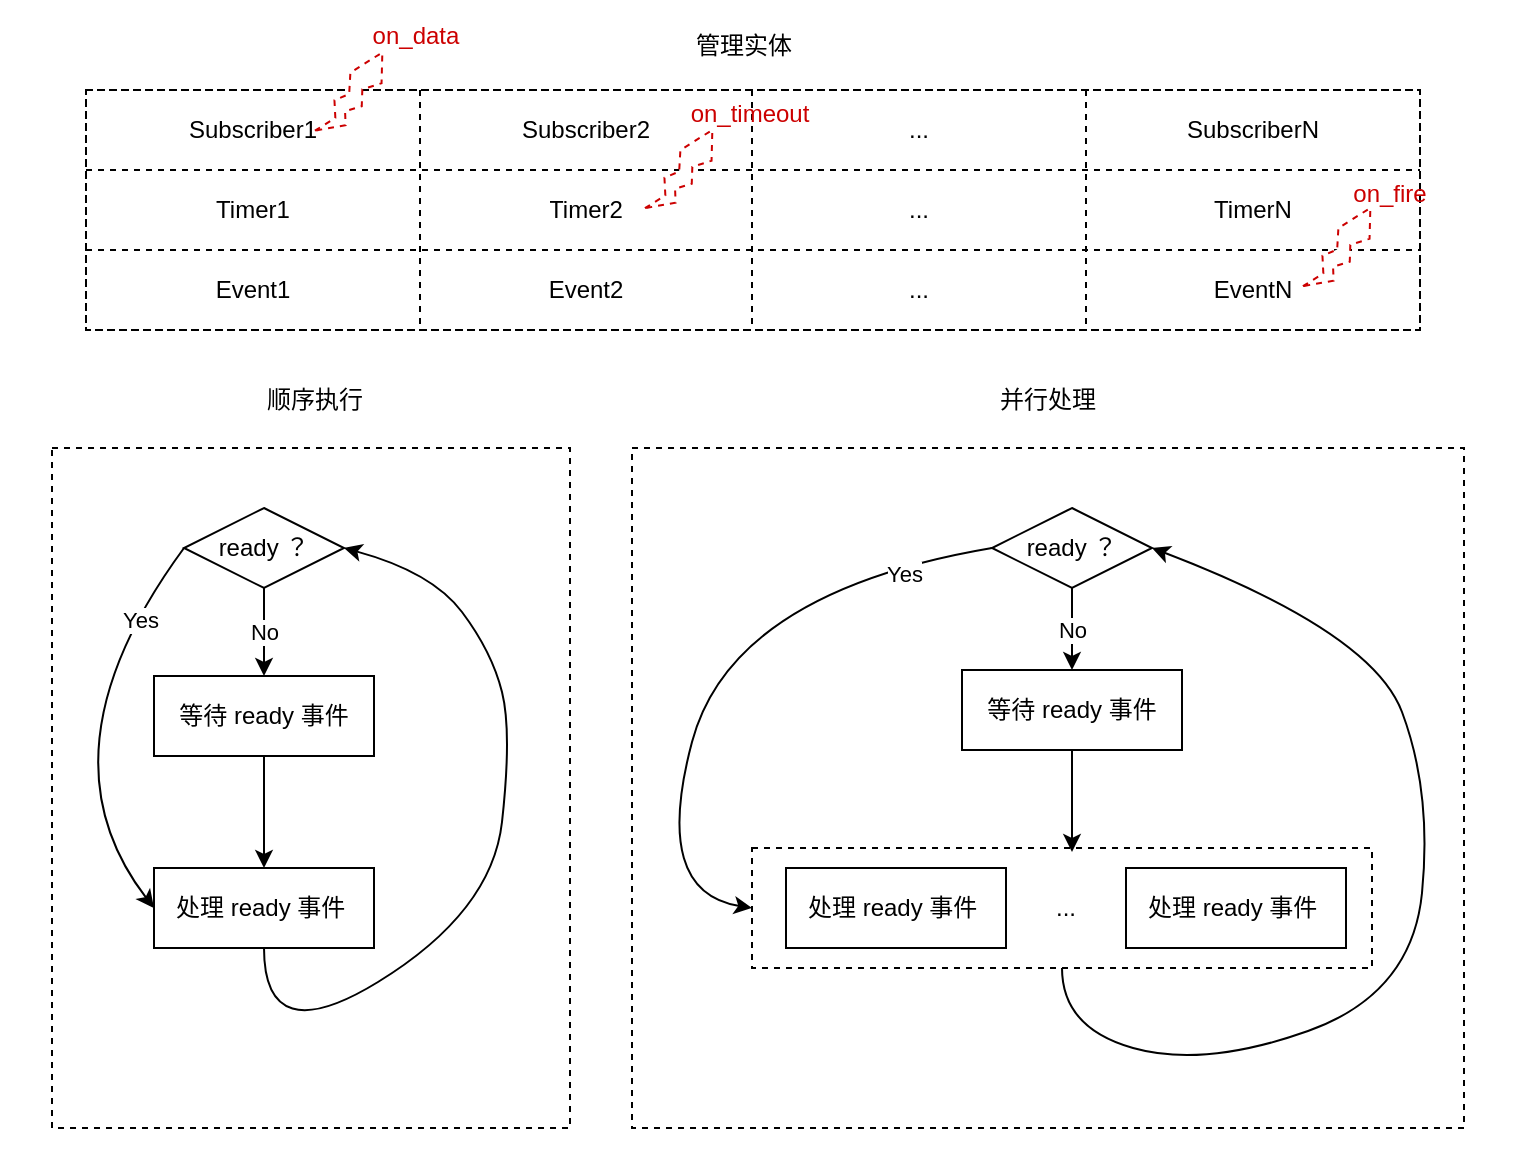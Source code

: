 <mxfile version="20.2.4" type="github" pages="4">
  <diagram id="yTbJ4ahfXUYrhZsH-rGa" name="第 1 页">
    <mxGraphModel dx="1805" dy="1163" grid="1" gridSize="10" guides="1" tooltips="1" connect="1" arrows="1" fold="1" page="1" pageScale="1" pageWidth="1169" pageHeight="827" math="0" shadow="0">
      <root>
        <mxCell id="0" />
        <mxCell id="1" parent="0" />
        <mxCell id="85" value="" style="rounded=0;whiteSpace=wrap;html=1;dashed=1;fontColor=#CC0000;strokeColor=none;" parent="1" vertex="1">
          <mxGeometry x="224" y="45" width="760" height="585" as="geometry" />
        </mxCell>
        <mxCell id="8" value="" style="rounded=0;whiteSpace=wrap;html=1;dashed=1;" parent="1" vertex="1">
          <mxGeometry x="250" y="269" width="259" height="340" as="geometry" />
        </mxCell>
        <mxCell id="9" value="" style="rounded=0;whiteSpace=wrap;html=1;dashed=1;" parent="1" vertex="1">
          <mxGeometry x="540" y="269" width="416" height="340" as="geometry" />
        </mxCell>
        <mxCell id="23" value="" style="edgeStyle=none;html=1;startArrow=none;startFill=0;endArrow=classic;endFill=1;" parent="1" source="10" target="11" edge="1">
          <mxGeometry relative="1" as="geometry" />
        </mxCell>
        <mxCell id="10" value="等待 ready 事件" style="rounded=0;whiteSpace=wrap;html=1;" parent="1" vertex="1">
          <mxGeometry x="301" y="383" width="110" height="40" as="geometry" />
        </mxCell>
        <mxCell id="11" value="处理 ready 事件&amp;nbsp;" style="rounded=0;whiteSpace=wrap;html=1;" parent="1" vertex="1">
          <mxGeometry x="301" y="479" width="110" height="40" as="geometry" />
        </mxCell>
        <mxCell id="28" value="管理实体" style="text;html=1;strokeColor=none;fillColor=none;align=center;verticalAlign=middle;whiteSpace=wrap;rounded=0;" parent="1" vertex="1">
          <mxGeometry x="566" y="53" width="60" height="30" as="geometry" />
        </mxCell>
        <mxCell id="37" value="No" style="edgeStyle=none;html=1;startArrow=none;startFill=0;endArrow=classic;endFill=1;" parent="1" source="36" target="10" edge="1">
          <mxGeometry relative="1" as="geometry" />
        </mxCell>
        <mxCell id="36" value="ready ？" style="rhombus;whiteSpace=wrap;html=1;" parent="1" vertex="1">
          <mxGeometry x="316" y="299" width="80" height="40" as="geometry" />
        </mxCell>
        <mxCell id="38" value="等待 ready 事件" style="rounded=0;whiteSpace=wrap;html=1;" parent="1" vertex="1">
          <mxGeometry x="705" y="380" width="110" height="40" as="geometry" />
        </mxCell>
        <mxCell id="43" value="No" style="edgeStyle=none;html=1;startArrow=none;startFill=0;endArrow=classic;endFill=1;" parent="1" source="42" target="38" edge="1">
          <mxGeometry relative="1" as="geometry" />
        </mxCell>
        <mxCell id="42" value="ready ？" style="rhombus;whiteSpace=wrap;html=1;" parent="1" vertex="1">
          <mxGeometry x="720" y="299" width="80" height="40" as="geometry" />
        </mxCell>
        <mxCell id="44" value="" style="curved=1;endArrow=classic;html=1;exitX=0.5;exitY=1;exitDx=0;exitDy=0;entryX=1;entryY=0.5;entryDx=0;entryDy=0;" parent="1" source="78" target="42" edge="1">
          <mxGeometry width="50" height="50" relative="1" as="geometry">
            <mxPoint x="755" y="542.0" as="sourcePoint" />
            <mxPoint x="716" y="379" as="targetPoint" />
            <Array as="points">
              <mxPoint x="755" y="559" />
              <mxPoint x="826" y="579" />
              <mxPoint x="930" y="542" />
              <mxPoint x="940" y="441" />
              <mxPoint x="910" y="361" />
            </Array>
          </mxGeometry>
        </mxCell>
        <mxCell id="46" value="顺序执行" style="text;strokeColor=none;fillColor=none;align=center;verticalAlign=middle;spacingLeft=4;spacingRight=4;overflow=hidden;points=[[0,0.5],[1,0.5]];portConstraint=eastwest;rotatable=0;" parent="1" vertex="1">
          <mxGeometry x="341.5" y="229" width="80" height="30" as="geometry" />
        </mxCell>
        <mxCell id="47" value="并行处理" style="text;strokeColor=none;fillColor=none;align=center;verticalAlign=middle;spacingLeft=4;spacingRight=4;overflow=hidden;points=[[0,0.5],[1,0.5]];portConstraint=eastwest;rotatable=0;" parent="1" vertex="1">
          <mxGeometry x="708" y="229" width="80" height="30" as="geometry" />
        </mxCell>
        <mxCell id="51" value="on_data" style="text;html=1;strokeColor=none;fillColor=none;align=center;verticalAlign=middle;whiteSpace=wrap;rounded=0;fontColor=#CC0000;" parent="1" vertex="1">
          <mxGeometry x="402" y="48" width="60" height="30" as="geometry" />
        </mxCell>
        <mxCell id="56" value="" style="shape=table;html=1;whiteSpace=wrap;startSize=0;container=1;collapsible=0;childLayout=tableLayout;dashed=1;" parent="1" vertex="1">
          <mxGeometry x="267" y="90" width="667" height="120" as="geometry" />
        </mxCell>
        <mxCell id="57" value="" style="shape=partialRectangle;html=1;whiteSpace=wrap;collapsible=0;dropTarget=0;pointerEvents=0;fillColor=none;top=0;left=0;bottom=0;right=0;points=[[0,0.5],[1,0.5]];portConstraint=eastwest;dashed=1;" parent="56" vertex="1">
          <mxGeometry width="667" height="40" as="geometry" />
        </mxCell>
        <mxCell id="58" value="&lt;span&gt;Subscriber1&lt;/span&gt;" style="shape=partialRectangle;html=1;whiteSpace=wrap;connectable=0;fillColor=none;top=0;left=0;bottom=0;right=0;overflow=hidden;pointerEvents=1;dashed=1;" parent="57" vertex="1">
          <mxGeometry width="167" height="40" as="geometry">
            <mxRectangle width="167" height="40" as="alternateBounds" />
          </mxGeometry>
        </mxCell>
        <mxCell id="59" value="&lt;span&gt;Subscriber2&lt;/span&gt;" style="shape=partialRectangle;html=1;whiteSpace=wrap;connectable=0;fillColor=none;top=0;left=0;bottom=0;right=0;overflow=hidden;pointerEvents=1;dashed=1;" parent="57" vertex="1">
          <mxGeometry x="167" width="166" height="40" as="geometry">
            <mxRectangle width="166" height="40" as="alternateBounds" />
          </mxGeometry>
        </mxCell>
        <mxCell id="60" value="..." style="shape=partialRectangle;html=1;whiteSpace=wrap;connectable=0;fillColor=none;top=0;left=0;bottom=0;right=0;overflow=hidden;pointerEvents=1;dashed=1;" parent="57" vertex="1">
          <mxGeometry x="333" width="167" height="40" as="geometry">
            <mxRectangle width="167" height="40" as="alternateBounds" />
          </mxGeometry>
        </mxCell>
        <mxCell id="73" value="SubscriberN" style="shape=partialRectangle;html=1;whiteSpace=wrap;connectable=0;fillColor=none;top=0;left=0;bottom=0;right=0;overflow=hidden;pointerEvents=1;dashed=1;" parent="57" vertex="1">
          <mxGeometry x="500" width="167" height="40" as="geometry">
            <mxRectangle width="167" height="40" as="alternateBounds" />
          </mxGeometry>
        </mxCell>
        <mxCell id="61" value="" style="shape=partialRectangle;html=1;whiteSpace=wrap;collapsible=0;dropTarget=0;pointerEvents=0;fillColor=none;top=0;left=0;bottom=0;right=0;points=[[0,0.5],[1,0.5]];portConstraint=eastwest;dashed=1;" parent="56" vertex="1">
          <mxGeometry y="40" width="667" height="40" as="geometry" />
        </mxCell>
        <mxCell id="62" value="Timer1" style="shape=partialRectangle;html=1;whiteSpace=wrap;connectable=0;fillColor=none;top=0;left=0;bottom=0;right=0;overflow=hidden;pointerEvents=1;dashed=1;" parent="61" vertex="1">
          <mxGeometry width="167" height="40" as="geometry">
            <mxRectangle width="167" height="40" as="alternateBounds" />
          </mxGeometry>
        </mxCell>
        <mxCell id="63" value="Timer2" style="shape=partialRectangle;html=1;whiteSpace=wrap;connectable=0;fillColor=none;top=0;left=0;bottom=0;right=0;overflow=hidden;pointerEvents=1;dashed=1;" parent="61" vertex="1">
          <mxGeometry x="167" width="166" height="40" as="geometry">
            <mxRectangle width="166" height="40" as="alternateBounds" />
          </mxGeometry>
        </mxCell>
        <mxCell id="64" value="..." style="shape=partialRectangle;html=1;whiteSpace=wrap;connectable=0;fillColor=none;top=0;left=0;bottom=0;right=0;overflow=hidden;pointerEvents=1;dashed=1;" parent="61" vertex="1">
          <mxGeometry x="333" width="167" height="40" as="geometry">
            <mxRectangle width="167" height="40" as="alternateBounds" />
          </mxGeometry>
        </mxCell>
        <mxCell id="74" value="TimerN" style="shape=partialRectangle;html=1;whiteSpace=wrap;connectable=0;fillColor=none;top=0;left=0;bottom=0;right=0;overflow=hidden;pointerEvents=1;dashed=1;" parent="61" vertex="1">
          <mxGeometry x="500" width="167" height="40" as="geometry">
            <mxRectangle width="167" height="40" as="alternateBounds" />
          </mxGeometry>
        </mxCell>
        <mxCell id="65" value="" style="shape=partialRectangle;html=1;whiteSpace=wrap;collapsible=0;dropTarget=0;pointerEvents=0;fillColor=none;top=0;left=0;bottom=0;right=0;points=[[0,0.5],[1,0.5]];portConstraint=eastwest;dashed=1;" parent="56" vertex="1">
          <mxGeometry y="80" width="667" height="40" as="geometry" />
        </mxCell>
        <mxCell id="66" value="Event1" style="shape=partialRectangle;html=1;whiteSpace=wrap;connectable=0;fillColor=none;top=0;left=0;bottom=0;right=0;overflow=hidden;pointerEvents=1;dashed=1;" parent="65" vertex="1">
          <mxGeometry width="167" height="40" as="geometry">
            <mxRectangle width="167" height="40" as="alternateBounds" />
          </mxGeometry>
        </mxCell>
        <mxCell id="67" value="Event2" style="shape=partialRectangle;html=1;whiteSpace=wrap;connectable=0;fillColor=none;top=0;left=0;bottom=0;right=0;overflow=hidden;pointerEvents=1;dashed=1;" parent="65" vertex="1">
          <mxGeometry x="167" width="166" height="40" as="geometry">
            <mxRectangle width="166" height="40" as="alternateBounds" />
          </mxGeometry>
        </mxCell>
        <mxCell id="68" value="..." style="shape=partialRectangle;html=1;whiteSpace=wrap;connectable=0;fillColor=none;top=0;left=0;bottom=0;right=0;overflow=hidden;pointerEvents=1;dashed=1;" parent="65" vertex="1">
          <mxGeometry x="333" width="167" height="40" as="geometry">
            <mxRectangle width="167" height="40" as="alternateBounds" />
          </mxGeometry>
        </mxCell>
        <mxCell id="75" value="EventN" style="shape=partialRectangle;html=1;whiteSpace=wrap;connectable=0;fillColor=none;top=0;left=0;bottom=0;right=0;overflow=hidden;pointerEvents=1;dashed=1;" parent="65" vertex="1">
          <mxGeometry x="500" width="167" height="40" as="geometry">
            <mxRectangle width="167" height="40" as="alternateBounds" />
          </mxGeometry>
        </mxCell>
        <mxCell id="49" value="" style="verticalLabelPosition=bottom;verticalAlign=top;html=1;shape=mxgraph.basic.flash;rotation=30;dashed=1;strokeColor=#CC0000;" parent="1" vertex="1">
          <mxGeometry x="393" y="67.25" width="17" height="50.75" as="geometry" />
        </mxCell>
        <mxCell id="52" value="" style="verticalLabelPosition=bottom;verticalAlign=top;html=1;shape=mxgraph.basic.flash;rotation=30;dashed=1;strokeColor=#CC0000;" parent="1" vertex="1">
          <mxGeometry x="558" y="106" width="17" height="50.75" as="geometry" />
        </mxCell>
        <mxCell id="53" value="on_timeout" style="text;html=1;strokeColor=none;fillColor=none;align=center;verticalAlign=middle;whiteSpace=wrap;rounded=0;fontColor=#CC0000;" parent="1" vertex="1">
          <mxGeometry x="569" y="87" width="60" height="30" as="geometry" />
        </mxCell>
        <mxCell id="54" value="" style="verticalLabelPosition=bottom;verticalAlign=top;html=1;shape=mxgraph.basic.flash;rotation=30;dashed=1;strokeColor=#CC0000;" parent="1" vertex="1">
          <mxGeometry x="887" y="145" width="17" height="50.75" as="geometry" />
        </mxCell>
        <mxCell id="55" value="on_fire" style="text;html=1;strokeColor=none;fillColor=none;align=center;verticalAlign=middle;whiteSpace=wrap;rounded=0;fontColor=#CC0000;" parent="1" vertex="1">
          <mxGeometry x="889" y="126.75" width="60" height="30" as="geometry" />
        </mxCell>
        <mxCell id="76" value="" style="curved=1;endArrow=none;html=1;exitX=0;exitY=0.5;exitDx=0;exitDy=0;entryX=0;entryY=0.5;entryDx=0;entryDy=0;endFill=0;startArrow=classic;startFill=1;" parent="1" source="11" target="36" edge="1">
          <mxGeometry width="50" height="50" relative="1" as="geometry">
            <mxPoint x="461" y="641" as="sourcePoint" />
            <mxPoint x="511" y="591" as="targetPoint" />
            <Array as="points">
              <mxPoint x="241" y="421" />
            </Array>
          </mxGeometry>
        </mxCell>
        <mxCell id="82" value="Yes" style="edgeLabel;html=1;align=center;verticalAlign=middle;resizable=0;points=[];" parent="76" vertex="1" connectable="0">
          <mxGeometry x="0.626" y="-3" relative="1" as="geometry">
            <mxPoint as="offset" />
          </mxGeometry>
        </mxCell>
        <mxCell id="77" value="" style="curved=1;endArrow=classic;html=1;exitX=0.5;exitY=1;exitDx=0;exitDy=0;entryX=1;entryY=0.5;entryDx=0;entryDy=0;" parent="1" source="11" target="36" edge="1">
          <mxGeometry width="50" height="50" relative="1" as="geometry">
            <mxPoint x="510" y="641" as="sourcePoint" />
            <mxPoint x="560" y="591" as="targetPoint" />
            <Array as="points">
              <mxPoint x="356" y="571" />
              <mxPoint x="470" y="501" />
              <mxPoint x="480" y="411" />
              <mxPoint x="470" y="371" />
              <mxPoint x="440" y="331" />
            </Array>
          </mxGeometry>
        </mxCell>
        <mxCell id="78" value="" style="rounded=0;whiteSpace=wrap;html=1;dashed=1;" parent="1" vertex="1">
          <mxGeometry x="600" y="469" width="310" height="60" as="geometry" />
        </mxCell>
        <mxCell id="15" value="处理 ready 事件&amp;nbsp;" style="rounded=0;whiteSpace=wrap;html=1;" parent="1" vertex="1">
          <mxGeometry x="617" y="479" width="110" height="40" as="geometry" />
        </mxCell>
        <mxCell id="16" value="处理 ready 事件&amp;nbsp;" style="rounded=0;whiteSpace=wrap;html=1;" parent="1" vertex="1">
          <mxGeometry x="787" y="479" width="110" height="40" as="geometry" />
        </mxCell>
        <mxCell id="17" value="..." style="text;html=1;strokeColor=none;fillColor=none;align=center;verticalAlign=middle;whiteSpace=wrap;rounded=0;" parent="1" vertex="1">
          <mxGeometry x="727" y="484" width="60" height="30" as="geometry" />
        </mxCell>
        <mxCell id="34" value="" style="endArrow=classic;html=1;exitX=0.5;exitY=1;exitDx=0;exitDy=0;" parent="1" edge="1">
          <mxGeometry width="50" height="50" relative="1" as="geometry">
            <mxPoint x="760" y="420" as="sourcePoint" />
            <mxPoint x="760" y="471" as="targetPoint" />
          </mxGeometry>
        </mxCell>
        <mxCell id="79" value="" style="curved=1;endArrow=classic;html=1;exitX=0;exitY=0.5;exitDx=0;exitDy=0;entryX=0;entryY=0.5;entryDx=0;entryDy=0;" parent="1" source="42" target="78" edge="1">
          <mxGeometry width="50" height="50" relative="1" as="geometry">
            <mxPoint x="510" y="641" as="sourcePoint" />
            <mxPoint x="560" y="591" as="targetPoint" />
            <Array as="points">
              <mxPoint x="590" y="341" />
              <mxPoint x="550" y="491" />
            </Array>
          </mxGeometry>
        </mxCell>
        <mxCell id="81" value="Yes" style="edgeLabel;html=1;align=center;verticalAlign=middle;resizable=0;points=[];" parent="79" vertex="1" connectable="0">
          <mxGeometry x="-0.728" y="5" relative="1" as="geometry">
            <mxPoint as="offset" />
          </mxGeometry>
        </mxCell>
      </root>
    </mxGraphModel>
  </diagram>
  <diagram id="Bnjc8M8dh_oG4qlqVJZB" name="第 2 页">
    <mxGraphModel dx="1258" dy="958" grid="1" gridSize="10" guides="1" tooltips="1" connect="1" arrows="1" fold="1" page="1" pageScale="1" pageWidth="1169" pageHeight="827" math="0" shadow="0">
      <root>
        <mxCell id="AcAuhxnEgxyWP1t7hrjo-0" />
        <mxCell id="AcAuhxnEgxyWP1t7hrjo-1" parent="AcAuhxnEgxyWP1t7hrjo-0" />
        <mxCell id="AcAuhxnEgxyWP1t7hrjo-2" value="" style="endArrow=none;dashed=1;html=1;dashPattern=1 3;strokeWidth=2;startArrow=none;" edge="1" parent="AcAuhxnEgxyWP1t7hrjo-1" source="AcAuhxnEgxyWP1t7hrjo-5">
          <mxGeometry width="50" height="50" relative="1" as="geometry">
            <mxPoint x="280" y="570" as="sourcePoint" />
            <mxPoint x="280" y="140" as="targetPoint" />
          </mxGeometry>
        </mxCell>
        <mxCell id="AcAuhxnEgxyWP1t7hrjo-3" value="Subscriber" style="ellipse;whiteSpace=wrap;html=1;" vertex="1" parent="AcAuhxnEgxyWP1t7hrjo-1">
          <mxGeometry x="238" y="83" width="85" height="50" as="geometry" />
        </mxCell>
        <mxCell id="AcAuhxnEgxyWP1t7hrjo-4" value="msg1" style="ellipse;whiteSpace=wrap;html=1;aspect=fixed;" vertex="1" parent="AcAuhxnEgxyWP1t7hrjo-1">
          <mxGeometry x="260.5" y="180" width="40" height="40" as="geometry" />
        </mxCell>
        <mxCell id="AcAuhxnEgxyWP1t7hrjo-5" value="msg2" style="ellipse;whiteSpace=wrap;html=1;aspect=fixed;" vertex="1" parent="AcAuhxnEgxyWP1t7hrjo-1">
          <mxGeometry x="260.5" y="240" width="40" height="40" as="geometry" />
        </mxCell>
        <mxCell id="AcAuhxnEgxyWP1t7hrjo-6" value="" style="endArrow=none;dashed=1;html=1;dashPattern=1 3;strokeWidth=2;startArrow=none;" edge="1" parent="AcAuhxnEgxyWP1t7hrjo-1" target="AcAuhxnEgxyWP1t7hrjo-5">
          <mxGeometry width="50" height="50" relative="1" as="geometry">
            <mxPoint x="280" y="420" as="sourcePoint" />
            <mxPoint x="280" y="140" as="targetPoint" />
          </mxGeometry>
        </mxCell>
        <mxCell id="AcAuhxnEgxyWP1t7hrjo-7" value="msgN" style="ellipse;whiteSpace=wrap;html=1;aspect=fixed;" vertex="1" parent="AcAuhxnEgxyWP1t7hrjo-1">
          <mxGeometry x="260.5" y="362" width="40" height="40" as="geometry" />
        </mxCell>
        <mxCell id="Ag1blPnQto323xa1v0N8-2" value="Executor" style="ellipse;whiteSpace=wrap;html=1;" vertex="1" parent="AcAuhxnEgxyWP1t7hrjo-1">
          <mxGeometry x="440" y="83" width="85" height="50" as="geometry" />
        </mxCell>
        <mxCell id="Ag1blPnQto323xa1v0N8-3" value="Notify" style="endArrow=classic;html=1;exitX=1;exitY=0.5;exitDx=0;exitDy=0;entryX=0;entryY=0.5;entryDx=0;entryDy=0;" edge="1" parent="AcAuhxnEgxyWP1t7hrjo-1" source="AcAuhxnEgxyWP1t7hrjo-3" target="Ag1blPnQto323xa1v0N8-2">
          <mxGeometry width="50" height="50" relative="1" as="geometry">
            <mxPoint x="580" y="390" as="sourcePoint" />
            <mxPoint x="630" y="340" as="targetPoint" />
          </mxGeometry>
        </mxCell>
        <mxCell id="Ag1blPnQto323xa1v0N8-4" value="" style="endArrow=none;dashed=1;html=1;dashPattern=1 3;strokeWidth=2;entryX=0.5;entryY=1;entryDx=0;entryDy=0;startArrow=none;" edge="1" parent="AcAuhxnEgxyWP1t7hrjo-1" source="Ag1blPnQto323xa1v0N8-5" target="Ag1blPnQto323xa1v0N8-2">
          <mxGeometry width="50" height="50" relative="1" as="geometry">
            <mxPoint x="473" y="510" as="sourcePoint" />
            <mxPoint x="630" y="340" as="targetPoint" />
          </mxGeometry>
        </mxCell>
        <mxCell id="Ag1blPnQto323xa1v0N8-5" value="cbk1" style="ellipse;whiteSpace=wrap;html=1;aspect=fixed;" vertex="1" parent="AcAuhxnEgxyWP1t7hrjo-1">
          <mxGeometry x="462.5" y="180" width="40" height="40" as="geometry" />
        </mxCell>
        <mxCell id="Ag1blPnQto323xa1v0N8-6" value="" style="endArrow=none;dashed=1;html=1;dashPattern=1 3;strokeWidth=2;entryX=0.5;entryY=1;entryDx=0;entryDy=0;startArrow=none;" edge="1" parent="AcAuhxnEgxyWP1t7hrjo-1" source="Ag1blPnQto323xa1v0N8-7" target="Ag1blPnQto323xa1v0N8-5">
          <mxGeometry width="50" height="50" relative="1" as="geometry">
            <mxPoint x="473" y="510" as="sourcePoint" />
            <mxPoint x="472.5" y="133" as="targetPoint" />
          </mxGeometry>
        </mxCell>
        <mxCell id="Ag1blPnQto323xa1v0N8-7" value="cbk2" style="ellipse;whiteSpace=wrap;html=1;aspect=fixed;" vertex="1" parent="AcAuhxnEgxyWP1t7hrjo-1">
          <mxGeometry x="462.5" y="240" width="40" height="40" as="geometry" />
        </mxCell>
        <mxCell id="Ag1blPnQto323xa1v0N8-8" value="" style="endArrow=none;dashed=1;html=1;dashPattern=1 3;strokeWidth=2;entryX=0.5;entryY=1;entryDx=0;entryDy=0;startArrow=none;" edge="1" parent="AcAuhxnEgxyWP1t7hrjo-1" target="Ag1blPnQto323xa1v0N8-7">
          <mxGeometry width="50" height="50" relative="1" as="geometry">
            <mxPoint x="483" y="420" as="sourcePoint" />
            <mxPoint x="472.5" y="220" as="targetPoint" />
          </mxGeometry>
        </mxCell>
        <mxCell id="Ag1blPnQto323xa1v0N8-11" value="1:1" style="endArrow=none;dashed=1;html=1;dashPattern=1 3;strokeWidth=2;exitX=1;exitY=0.5;exitDx=0;exitDy=0;entryX=0;entryY=0.5;entryDx=0;entryDy=0;strokeColor=#FF6666;fontColor=#FF6666;" edge="1" parent="AcAuhxnEgxyWP1t7hrjo-1" source="AcAuhxnEgxyWP1t7hrjo-4" target="Ag1blPnQto323xa1v0N8-5">
          <mxGeometry width="50" height="50" relative="1" as="geometry">
            <mxPoint x="320" y="200" as="sourcePoint" />
            <mxPoint x="450" y="200" as="targetPoint" />
          </mxGeometry>
        </mxCell>
        <mxCell id="Ag1blPnQto323xa1v0N8-9" value="cbkN" style="ellipse;whiteSpace=wrap;html=1;aspect=fixed;" vertex="1" parent="AcAuhxnEgxyWP1t7hrjo-1">
          <mxGeometry x="462.5" y="362" width="40" height="40" as="geometry" />
        </mxCell>
        <mxCell id="81kqCWUgY5Hh92wiyG7m-1" value="1:1" style="endArrow=none;dashed=1;html=1;dashPattern=1 3;strokeWidth=2;exitX=1;exitY=0.5;exitDx=0;exitDy=0;entryX=0;entryY=0.5;entryDx=0;entryDy=0;fontColor=#FF6666;strokeColor=#FF6666;" edge="1" parent="AcAuhxnEgxyWP1t7hrjo-1">
          <mxGeometry width="50" height="50" relative="1" as="geometry">
            <mxPoint x="300.5" y="259.58" as="sourcePoint" />
            <mxPoint x="462.5" y="259.58" as="targetPoint" />
          </mxGeometry>
        </mxCell>
        <mxCell id="81kqCWUgY5Hh92wiyG7m-2" value="1:1" style="endArrow=none;dashed=1;html=1;dashPattern=1 3;strokeWidth=2;exitX=1;exitY=0.5;exitDx=0;exitDy=0;entryX=0;entryY=0.5;entryDx=0;entryDy=0;strokeColor=#FF6666;fontColor=#FF6666;" edge="1" parent="AcAuhxnEgxyWP1t7hrjo-1">
          <mxGeometry width="50" height="50" relative="1" as="geometry">
            <mxPoint x="300.5" y="381.58" as="sourcePoint" />
            <mxPoint x="462.5" y="381.58" as="targetPoint" />
          </mxGeometry>
        </mxCell>
      </root>
    </mxGraphModel>
  </diagram>
  <diagram id="guJxGoGJi1dl46t3GnMl" name="第 3 页">
    <mxGraphModel dx="996" dy="758" grid="1" gridSize="10" guides="1" tooltips="1" connect="1" arrows="1" fold="1" page="1" pageScale="1" pageWidth="1169" pageHeight="827" math="0" shadow="0">
      <root>
        <mxCell id="lwGNbjON0LjeOx5bKjeX-0" />
        <mxCell id="lwGNbjON0LjeOx5bKjeX-1" parent="lwGNbjON0LjeOx5bKjeX-0" />
        <mxCell id="lwGNbjON0LjeOx5bKjeX-36" value="" style="endArrow=none;dashed=1;html=1;dashPattern=1 3;strokeWidth=2;entryX=0.5;entryY=1;entryDx=0;entryDy=0;startArrow=none;" edge="1" parent="lwGNbjON0LjeOx5bKjeX-1" target="lwGNbjON0LjeOx5bKjeX-31">
          <mxGeometry width="50" height="50" relative="1" as="geometry">
            <mxPoint x="483" y="520" as="sourcePoint" />
            <mxPoint x="482.5" y="220" as="targetPoint" />
          </mxGeometry>
        </mxCell>
        <mxCell id="lwGNbjON0LjeOx5bKjeX-2" value="" style="endArrow=none;dashed=1;html=1;dashPattern=1 3;strokeWidth=2;startArrow=none;" edge="1" parent="lwGNbjON0LjeOx5bKjeX-1" source="lwGNbjON0LjeOx5bKjeX-27">
          <mxGeometry width="50" height="50" relative="1" as="geometry">
            <mxPoint x="280" y="520" as="sourcePoint" />
            <mxPoint x="280" y="140" as="targetPoint" />
          </mxGeometry>
        </mxCell>
        <mxCell id="lwGNbjON0LjeOx5bKjeX-3" value="MasterSubscriber" style="ellipse;whiteSpace=wrap;html=1;" vertex="1" parent="lwGNbjON0LjeOx5bKjeX-1">
          <mxGeometry x="220" y="83" width="113" height="50" as="geometry" />
        </mxCell>
        <mxCell id="lwGNbjON0LjeOx5bKjeX-4" value="msg1" style="ellipse;whiteSpace=wrap;html=1;aspect=fixed;" vertex="1" parent="lwGNbjON0LjeOx5bKjeX-1">
          <mxGeometry x="260.5" y="180" width="40" height="40" as="geometry" />
        </mxCell>
        <mxCell id="lwGNbjON0LjeOx5bKjeX-8" value="Executor" style="ellipse;whiteSpace=wrap;html=1;" vertex="1" parent="lwGNbjON0LjeOx5bKjeX-1">
          <mxGeometry x="440" y="83" width="85" height="50" as="geometry" />
        </mxCell>
        <mxCell id="lwGNbjON0LjeOx5bKjeX-9" value="Notify" style="endArrow=classic;html=1;exitX=1;exitY=0.5;exitDx=0;exitDy=0;entryX=0;entryY=0.5;entryDx=0;entryDy=0;" edge="1" parent="lwGNbjON0LjeOx5bKjeX-1" source="lwGNbjON0LjeOx5bKjeX-3" target="lwGNbjON0LjeOx5bKjeX-8">
          <mxGeometry width="50" height="50" relative="1" as="geometry">
            <mxPoint x="580" y="390" as="sourcePoint" />
            <mxPoint x="630" y="340" as="targetPoint" />
          </mxGeometry>
        </mxCell>
        <mxCell id="lwGNbjON0LjeOx5bKjeX-10" value="" style="endArrow=none;dashed=1;html=1;dashPattern=1 3;strokeWidth=2;entryX=0.5;entryY=1;entryDx=0;entryDy=0;startArrow=none;" edge="1" parent="lwGNbjON0LjeOx5bKjeX-1" source="lwGNbjON0LjeOx5bKjeX-11" target="lwGNbjON0LjeOx5bKjeX-8">
          <mxGeometry width="50" height="50" relative="1" as="geometry">
            <mxPoint x="473" y="510" as="sourcePoint" />
            <mxPoint x="630" y="340" as="targetPoint" />
          </mxGeometry>
        </mxCell>
        <mxCell id="lwGNbjON0LjeOx5bKjeX-11" value="cbk1" style="ellipse;whiteSpace=wrap;html=1;aspect=fixed;" vertex="1" parent="lwGNbjON0LjeOx5bKjeX-1">
          <mxGeometry x="462.5" y="180" width="40" height="40" as="geometry" />
        </mxCell>
        <mxCell id="lwGNbjON0LjeOx5bKjeX-12" value="" style="endArrow=none;dashed=1;html=1;dashPattern=1 3;strokeWidth=2;entryX=0.5;entryY=1;entryDx=0;entryDy=0;startArrow=none;" edge="1" parent="lwGNbjON0LjeOx5bKjeX-1" source="lwGNbjON0LjeOx5bKjeX-31" target="lwGNbjON0LjeOx5bKjeX-11">
          <mxGeometry width="50" height="50" relative="1" as="geometry">
            <mxPoint x="483" y="520" as="sourcePoint" />
            <mxPoint x="472.5" y="133" as="targetPoint" />
          </mxGeometry>
        </mxCell>
        <mxCell id="lwGNbjON0LjeOx5bKjeX-17" value="" style="endArrow=none;dashed=1;html=1;dashPattern=1 3;strokeWidth=2;startArrow=none;" edge="1" parent="lwGNbjON0LjeOx5bKjeX-1" source="lwGNbjON0LjeOx5bKjeX-20">
          <mxGeometry width="50" height="50" relative="1" as="geometry">
            <mxPoint x="132" y="520" as="sourcePoint" />
            <mxPoint x="132" y="140" as="targetPoint" />
          </mxGeometry>
        </mxCell>
        <mxCell id="lwGNbjON0LjeOx5bKjeX-18" value="SlaveSubscriber" style="ellipse;whiteSpace=wrap;html=1;" vertex="1" parent="lwGNbjON0LjeOx5bKjeX-1">
          <mxGeometry x="80" y="83" width="105" height="50" as="geometry" />
        </mxCell>
        <mxCell id="lwGNbjON0LjeOx5bKjeX-19" value="msg" style="ellipse;whiteSpace=wrap;html=1;aspect=fixed;" vertex="1" parent="lwGNbjON0LjeOx5bKjeX-1">
          <mxGeometry x="112.5" y="156" width="40" height="40" as="geometry" />
        </mxCell>
        <mxCell id="lwGNbjON0LjeOx5bKjeX-22" value="msg" style="ellipse;whiteSpace=wrap;html=1;aspect=fixed;" vertex="1" parent="lwGNbjON0LjeOx5bKjeX-1">
          <mxGeometry x="112.5" y="350" width="40" height="40" as="geometry" />
        </mxCell>
        <mxCell id="lwGNbjON0LjeOx5bKjeX-23" value="" style="endArrow=none;dashed=1;html=1;dashPattern=1 3;strokeWidth=2;startArrow=none;" edge="1" parent="lwGNbjON0LjeOx5bKjeX-1" source="lwGNbjON0LjeOx5bKjeX-25" target="lwGNbjON0LjeOx5bKjeX-22">
          <mxGeometry width="50" height="50" relative="1" as="geometry">
            <mxPoint x="132" y="520" as="sourcePoint" />
            <mxPoint x="132" y="140" as="targetPoint" />
          </mxGeometry>
        </mxCell>
        <mxCell id="lwGNbjON0LjeOx5bKjeX-24" value="msg" style="ellipse;whiteSpace=wrap;html=1;aspect=fixed;" vertex="1" parent="lwGNbjON0LjeOx5bKjeX-1">
          <mxGeometry x="112.5" y="414" width="40" height="40" as="geometry" />
        </mxCell>
        <mxCell id="lwGNbjON0LjeOx5bKjeX-25" value="msg" style="ellipse;whiteSpace=wrap;html=1;aspect=fixed;" vertex="1" parent="lwGNbjON0LjeOx5bKjeX-1">
          <mxGeometry x="112.5" y="480" width="40" height="40" as="geometry" />
        </mxCell>
        <mxCell id="lwGNbjON0LjeOx5bKjeX-26" value="" style="endArrow=none;dashed=1;html=1;dashPattern=1 3;strokeWidth=2;startArrow=none;" edge="1" parent="lwGNbjON0LjeOx5bKjeX-1" target="lwGNbjON0LjeOx5bKjeX-25">
          <mxGeometry width="50" height="50" relative="1" as="geometry">
            <mxPoint x="132" y="520" as="sourcePoint" />
            <mxPoint x="132.5" y="380" as="targetPoint" />
          </mxGeometry>
        </mxCell>
        <mxCell id="lwGNbjON0LjeOx5bKjeX-27" value="msg2" style="ellipse;whiteSpace=wrap;html=1;aspect=fixed;" vertex="1" parent="lwGNbjON0LjeOx5bKjeX-1">
          <mxGeometry x="260.5" y="300" width="40" height="40" as="geometry" />
        </mxCell>
        <mxCell id="lwGNbjON0LjeOx5bKjeX-28" value="" style="endArrow=none;dashed=1;html=1;dashPattern=1 3;strokeWidth=2;startArrow=none;" edge="1" parent="lwGNbjON0LjeOx5bKjeX-1" source="lwGNbjON0LjeOx5bKjeX-29" target="lwGNbjON0LjeOx5bKjeX-27">
          <mxGeometry width="50" height="50" relative="1" as="geometry">
            <mxPoint x="280" y="520" as="sourcePoint" />
            <mxPoint x="280" y="140" as="targetPoint" />
          </mxGeometry>
        </mxCell>
        <mxCell id="lwGNbjON0LjeOx5bKjeX-29" value="msg3" style="ellipse;whiteSpace=wrap;html=1;aspect=fixed;" vertex="1" parent="lwGNbjON0LjeOx5bKjeX-1">
          <mxGeometry x="260.5" y="420" width="40" height="40" as="geometry" />
        </mxCell>
        <mxCell id="lwGNbjON0LjeOx5bKjeX-30" value="" style="endArrow=none;dashed=1;html=1;dashPattern=1 3;strokeWidth=2;startArrow=none;" edge="1" parent="lwGNbjON0LjeOx5bKjeX-1" target="lwGNbjON0LjeOx5bKjeX-29">
          <mxGeometry width="50" height="50" relative="1" as="geometry">
            <mxPoint x="280" y="520" as="sourcePoint" />
            <mxPoint x="280.5" y="320" as="targetPoint" />
          </mxGeometry>
        </mxCell>
        <mxCell id="lwGNbjON0LjeOx5bKjeX-32" value="cbk3" style="ellipse;whiteSpace=wrap;html=1;aspect=fixed;" vertex="1" parent="lwGNbjON0LjeOx5bKjeX-1">
          <mxGeometry x="462.5" y="420" width="40" height="40" as="geometry" />
        </mxCell>
        <mxCell id="lwGNbjON0LjeOx5bKjeX-33" value="" style="endArrow=none;dashed=1;html=1;dashPattern=1 3;strokeWidth=2;entryX=1;entryY=0.5;entryDx=0;entryDy=0;exitX=0;exitY=0.5;exitDx=0;exitDy=0;fontColor=#FF6666;strokeColor=#FF6666;" edge="1" parent="lwGNbjON0LjeOx5bKjeX-1" source="lwGNbjON0LjeOx5bKjeX-11" target="lwGNbjON0LjeOx5bKjeX-4">
          <mxGeometry width="50" height="50" relative="1" as="geometry">
            <mxPoint x="150" y="360" as="sourcePoint" />
            <mxPoint x="200" y="310" as="targetPoint" />
          </mxGeometry>
        </mxCell>
        <mxCell id="lwGNbjON0LjeOx5bKjeX-34" value="" style="endArrow=none;dashed=1;html=1;dashPattern=1 3;strokeWidth=2;entryX=1;entryY=0.5;entryDx=0;entryDy=0;exitX=0;exitY=0.5;exitDx=0;exitDy=0;fontColor=#FF6666;strokeColor=#FF6666;" edge="1" parent="lwGNbjON0LjeOx5bKjeX-1">
          <mxGeometry width="50" height="50" relative="1" as="geometry">
            <mxPoint x="462.5" y="319.58" as="sourcePoint" />
            <mxPoint x="300.5" y="319.58" as="targetPoint" />
          </mxGeometry>
        </mxCell>
        <mxCell id="lwGNbjON0LjeOx5bKjeX-35" value="" style="endArrow=none;dashed=1;html=1;dashPattern=1 3;strokeWidth=2;entryX=1;entryY=0.5;entryDx=0;entryDy=0;exitX=0;exitY=0.5;exitDx=0;exitDy=0;fontColor=#FF6666;strokeColor=#FF6666;" edge="1" parent="lwGNbjON0LjeOx5bKjeX-1">
          <mxGeometry width="50" height="50" relative="1" as="geometry">
            <mxPoint x="462.5" y="439.58" as="sourcePoint" />
            <mxPoint x="300.5" y="439.58" as="targetPoint" />
          </mxGeometry>
        </mxCell>
        <mxCell id="lwGNbjON0LjeOx5bKjeX-31" value="cbk2" style="ellipse;whiteSpace=wrap;html=1;aspect=fixed;" vertex="1" parent="lwGNbjON0LjeOx5bKjeX-1">
          <mxGeometry x="462.5" y="300" width="40" height="40" as="geometry" />
        </mxCell>
        <mxCell id="lwGNbjON0LjeOx5bKjeX-38" value="" style="curved=1;endArrow=none;html=1;entryX=1;entryY=0.5;entryDx=0;entryDy=0;dashed=1;startArrow=classic;startFill=1;endFill=0;fontColor=#FF6666;strokeColor=#FF6666;" edge="1" parent="lwGNbjON0LjeOx5bKjeX-1" target="lwGNbjON0LjeOx5bKjeX-19">
          <mxGeometry width="50" height="50" relative="1" as="geometry">
            <mxPoint x="460" y="200" as="sourcePoint" />
            <mxPoint x="200" y="310" as="targetPoint" />
            <Array as="points">
              <mxPoint x="360" y="150" />
              <mxPoint x="200" y="140" />
            </Array>
          </mxGeometry>
        </mxCell>
        <mxCell id="lwGNbjON0LjeOx5bKjeX-39" value="" style="curved=1;endArrow=none;html=1;dashed=1;entryX=1;entryY=0.5;entryDx=0;entryDy=0;exitX=0;exitY=0.5;exitDx=0;exitDy=0;startArrow=classic;startFill=1;endFill=0;fontColor=#FF6666;strokeColor=#FF6666;" edge="1" parent="lwGNbjON0LjeOx5bKjeX-1" source="lwGNbjON0LjeOx5bKjeX-31" target="lwGNbjON0LjeOx5bKjeX-21">
          <mxGeometry width="50" height="50" relative="1" as="geometry">
            <mxPoint x="150" y="360" as="sourcePoint" />
            <mxPoint x="200" y="310" as="targetPoint" />
            <Array as="points">
              <mxPoint x="340" y="250" />
              <mxPoint x="180" y="280" />
            </Array>
          </mxGeometry>
        </mxCell>
        <mxCell id="lwGNbjON0LjeOx5bKjeX-40" value="" style="curved=1;endArrow=none;html=1;dashed=1;entryX=1;entryY=0.5;entryDx=0;entryDy=0;startArrow=classic;startFill=1;endFill=0;fontColor=#FF6666;strokeColor=#FF6666;" edge="1" parent="lwGNbjON0LjeOx5bKjeX-1">
          <mxGeometry width="50" height="50" relative="1" as="geometry">
            <mxPoint x="462" y="439" as="sourcePoint" />
            <mxPoint x="152.5" y="428.5" as="targetPoint" />
            <Array as="points">
              <mxPoint x="340" y="378.5" />
              <mxPoint x="180" y="408.5" />
            </Array>
          </mxGeometry>
        </mxCell>
        <mxCell id="lwGNbjON0LjeOx5bKjeX-21" value="msg" style="ellipse;whiteSpace=wrap;html=1;aspect=fixed;" vertex="1" parent="lwGNbjON0LjeOx5bKjeX-1">
          <mxGeometry x="112.5" y="290" width="40" height="40" as="geometry" />
        </mxCell>
        <mxCell id="lwGNbjON0LjeOx5bKjeX-41" value="" style="endArrow=none;dashed=1;html=1;dashPattern=1 3;strokeWidth=2;startArrow=none;" edge="1" parent="lwGNbjON0LjeOx5bKjeX-1" source="lwGNbjON0LjeOx5bKjeX-22" target="lwGNbjON0LjeOx5bKjeX-21">
          <mxGeometry width="50" height="50" relative="1" as="geometry">
            <mxPoint x="132.5" y="340" as="sourcePoint" />
            <mxPoint x="132" y="140" as="targetPoint" />
          </mxGeometry>
        </mxCell>
        <mxCell id="lwGNbjON0LjeOx5bKjeX-20" value="msg" style="ellipse;whiteSpace=wrap;html=1;aspect=fixed;" vertex="1" parent="lwGNbjON0LjeOx5bKjeX-1">
          <mxGeometry x="112.5" y="220" width="40" height="40" as="geometry" />
        </mxCell>
        <mxCell id="lwGNbjON0LjeOx5bKjeX-42" value="" style="endArrow=none;dashed=1;html=1;dashPattern=1 3;strokeWidth=2;startArrow=none;" edge="1" parent="lwGNbjON0LjeOx5bKjeX-1" source="lwGNbjON0LjeOx5bKjeX-21" target="lwGNbjON0LjeOx5bKjeX-20">
          <mxGeometry width="50" height="50" relative="1" as="geometry">
            <mxPoint x="130.208" y="280.001" as="sourcePoint" />
            <mxPoint x="132" y="140" as="targetPoint" />
          </mxGeometry>
        </mxCell>
      </root>
    </mxGraphModel>
  </diagram>
  <diagram id="a34eCgsbwViXfs-oSSLg" name="第 4 页">
    <mxGraphModel dx="1031" dy="665" grid="1" gridSize="10" guides="1" tooltips="1" connect="1" arrows="1" fold="1" page="1" pageScale="1" pageWidth="1169" pageHeight="827" math="0" shadow="0">
      <root>
        <mxCell id="oYCAlV7U3Ks-yG-8bzPH-0" />
        <mxCell id="oYCAlV7U3Ks-yG-8bzPH-1" parent="oYCAlV7U3Ks-yG-8bzPH-0" />
        <mxCell id="es1kvYz4DE-BTvd2BNAr-4" value="Executor" style="ellipse;whiteSpace=wrap;html=1;" parent="oYCAlV7U3Ks-yG-8bzPH-1" vertex="1">
          <mxGeometry x="365" y="83" width="85" height="50" as="geometry" />
        </mxCell>
        <mxCell id="es1kvYz4DE-BTvd2BNAr-5" value="Notify" style="endArrow=classic;html=1;entryX=0;entryY=0.5;entryDx=0;entryDy=0;exitX=1;exitY=0.5;exitDx=0;exitDy=0;" parent="oYCAlV7U3Ks-yG-8bzPH-1" source="es1kvYz4DE-BTvd2BNAr-10" target="es1kvYz4DE-BTvd2BNAr-4" edge="1">
          <mxGeometry width="50" height="50" relative="1" as="geometry">
            <mxPoint x="190" y="108" as="sourcePoint" />
            <mxPoint x="630" y="340" as="targetPoint" />
          </mxGeometry>
        </mxCell>
        <mxCell id="es1kvYz4DE-BTvd2BNAr-6" value="" style="endArrow=none;dashed=1;html=1;dashPattern=1 3;strokeWidth=2;entryX=0.5;entryY=1;entryDx=0;entryDy=0;startArrow=none;" parent="oYCAlV7U3Ks-yG-8bzPH-1" target="es1kvYz4DE-BTvd2BNAr-4" edge="1">
          <mxGeometry width="50" height="50" relative="1" as="geometry">
            <mxPoint x="408" y="480" as="sourcePoint" />
            <mxPoint x="555" y="340" as="targetPoint" />
          </mxGeometry>
        </mxCell>
        <mxCell id="es1kvYz4DE-BTvd2BNAr-9" value="" style="endArrow=none;dashed=1;html=1;dashPattern=1 3;strokeWidth=2;startArrow=none;" parent="oYCAlV7U3Ks-yG-8bzPH-1" source="es1kvYz4DE-BTvd2BNAr-31" target="es1kvYz4DE-BTvd2BNAr-10" edge="1">
          <mxGeometry width="50" height="50" relative="1" as="geometry">
            <mxPoint x="132" y="520" as="sourcePoint" />
            <mxPoint x="132" y="140" as="targetPoint" />
          </mxGeometry>
        </mxCell>
        <mxCell id="es1kvYz4DE-BTvd2BNAr-10" value="Subscriber" style="ellipse;whiteSpace=wrap;html=1;" parent="oYCAlV7U3Ks-yG-8bzPH-1" vertex="1">
          <mxGeometry x="80" y="83" width="105" height="50" as="geometry" />
        </mxCell>
        <mxCell id="es1kvYz4DE-BTvd2BNAr-12" value="msg" style="ellipse;whiteSpace=wrap;html=1;aspect=fixed;" parent="oYCAlV7U3Ks-yG-8bzPH-1" vertex="1">
          <mxGeometry x="112.5" y="300" width="40" height="40" as="geometry" />
        </mxCell>
        <mxCell id="es1kvYz4DE-BTvd2BNAr-13" value="" style="endArrow=none;dashed=1;html=1;dashPattern=1 3;strokeWidth=2;startArrow=none;exitX=0.5;exitY=0;exitDx=0;exitDy=0;" parent="oYCAlV7U3Ks-yG-8bzPH-1" source="es1kvYz4DE-BTvd2BNAr-15" target="es1kvYz4DE-BTvd2BNAr-12" edge="1">
          <mxGeometry width="50" height="50" relative="1" as="geometry">
            <mxPoint x="133" y="510" as="sourcePoint" />
            <mxPoint x="132" y="99" as="targetPoint" />
          </mxGeometry>
        </mxCell>
        <mxCell id="es1kvYz4DE-BTvd2BNAr-15" value="msg" style="ellipse;whiteSpace=wrap;html=1;aspect=fixed;" parent="oYCAlV7U3Ks-yG-8bzPH-1" vertex="1">
          <mxGeometry x="112.5" y="423" width="40" height="40" as="geometry" />
        </mxCell>
        <mxCell id="es1kvYz4DE-BTvd2BNAr-16" value="" style="endArrow=none;dashed=1;html=1;dashPattern=1 3;strokeWidth=2;startArrow=none;" parent="oYCAlV7U3Ks-yG-8bzPH-1" target="es1kvYz4DE-BTvd2BNAr-15" edge="1">
          <mxGeometry width="50" height="50" relative="1" as="geometry">
            <mxPoint x="132" y="479" as="sourcePoint" />
            <mxPoint x="132.5" y="339" as="targetPoint" />
          </mxGeometry>
        </mxCell>
        <mxCell id="es1kvYz4DE-BTvd2BNAr-29" value="msg" style="ellipse;whiteSpace=wrap;html=1;aspect=fixed;" parent="oYCAlV7U3Ks-yG-8bzPH-1" vertex="1">
          <mxGeometry x="112.5" y="240" width="40" height="40" as="geometry" />
        </mxCell>
        <mxCell id="es1kvYz4DE-BTvd2BNAr-30" value="" style="endArrow=none;dashed=1;html=1;dashPattern=1 3;strokeWidth=2;startArrow=none;" parent="oYCAlV7U3Ks-yG-8bzPH-1" source="es1kvYz4DE-BTvd2BNAr-12" target="es1kvYz4DE-BTvd2BNAr-29" edge="1">
          <mxGeometry width="50" height="50" relative="1" as="geometry">
            <mxPoint x="132.5" y="299" as="sourcePoint" />
            <mxPoint x="132" y="99" as="targetPoint" />
          </mxGeometry>
        </mxCell>
        <mxCell id="es1kvYz4DE-BTvd2BNAr-31" value="msg" style="ellipse;whiteSpace=wrap;html=1;aspect=fixed;" parent="oYCAlV7U3Ks-yG-8bzPH-1" vertex="1">
          <mxGeometry x="112.5" y="179" width="40" height="40" as="geometry" />
        </mxCell>
        <mxCell id="es1kvYz4DE-BTvd2BNAr-32" value="" style="endArrow=none;dashed=1;html=1;dashPattern=1 3;strokeWidth=2;startArrow=none;" parent="oYCAlV7U3Ks-yG-8bzPH-1" source="es1kvYz4DE-BTvd2BNAr-29" target="es1kvYz4DE-BTvd2BNAr-31" edge="1">
          <mxGeometry width="50" height="50" relative="1" as="geometry">
            <mxPoint x="130.208" y="239.001" as="sourcePoint" />
            <mxPoint x="132" y="99" as="targetPoint" />
          </mxGeometry>
        </mxCell>
        <mxCell id="es1kvYz4DE-BTvd2BNAr-33" value="" style="shape=curlyBracket;whiteSpace=wrap;html=1;rounded=1;flipH=1;fontColor=#FF6666;rotation=-90;dashed=1;strokeWidth=2;dashPattern=1 4;perimeterSpacing=0;" parent="oYCAlV7U3Ks-yG-8bzPH-1" vertex="1">
          <mxGeometry x="397.5" y="40" width="20" height="230" as="geometry" />
        </mxCell>
        <mxCell id="es1kvYz4DE-BTvd2BNAr-35" style="edgeStyle=none;html=1;entryX=0.49;entryY=0.036;entryDx=0;entryDy=0;entryPerimeter=0;dashed=1;fontColor=#FF6666;startArrow=none;startFill=0;endArrow=none;endFill=0;strokeColor=#FFFFFF;dashPattern=1 4;strokeWidth=2;" parent="oYCAlV7U3Ks-yG-8bzPH-1" source="es1kvYz4DE-BTvd2BNAr-14" target="es1kvYz4DE-BTvd2BNAr-15" edge="1">
          <mxGeometry relative="1" as="geometry" />
        </mxCell>
        <mxCell id="es1kvYz4DE-BTvd2BNAr-14" value="msg" style="ellipse;whiteSpace=wrap;html=1;aspect=fixed;" parent="oYCAlV7U3Ks-yG-8bzPH-1" vertex="1">
          <mxGeometry x="112.5" y="360" width="40" height="40" as="geometry" />
        </mxCell>
        <mxCell id="es1kvYz4DE-BTvd2BNAr-36" value="" style="endArrow=none;dashed=1;html=1;dashPattern=1 4;fontColor=#FF6666;strokeColor=#000000;strokeWidth=2;entryX=1.03;entryY=0.001;entryDx=0;entryDy=0;entryPerimeter=0;" parent="oYCAlV7U3Ks-yG-8bzPH-1" target="es1kvYz4DE-BTvd2BNAr-33" edge="1">
          <mxGeometry width="50" height="50" relative="1" as="geometry">
            <mxPoint x="293" y="480" as="sourcePoint" />
            <mxPoint x="360" y="280" as="targetPoint" />
          </mxGeometry>
        </mxCell>
        <mxCell id="es1kvYz4DE-BTvd2BNAr-37" value="" style="endArrow=none;dashed=1;html=1;dashPattern=1 4;fontColor=#FF6666;strokeColor=#000000;strokeWidth=2;entryX=0.93;entryY=0.994;entryDx=0;entryDy=0;entryPerimeter=0;" parent="oYCAlV7U3Ks-yG-8bzPH-1" edge="1">
          <mxGeometry width="50" height="50" relative="1" as="geometry">
            <mxPoint x="522" y="480" as="sourcePoint" />
            <mxPoint x="522.12" y="163.6" as="targetPoint" />
          </mxGeometry>
        </mxCell>
        <mxCell id="es1kvYz4DE-BTvd2BNAr-38" value="" style="endArrow=none;dashed=1;html=1;dashPattern=1 3;strokeWidth=2;fontColor=#FF6666;exitX=1;exitY=0.5;exitDx=0;exitDy=0;entryX=-0.033;entryY=0.197;entryDx=0;entryDy=0;entryPerimeter=0;strokeColor=#FF6666;" parent="oYCAlV7U3Ks-yG-8bzPH-1" source="es1kvYz4DE-BTvd2BNAr-31" target="es1kvYz4DE-BTvd2BNAr-44" edge="1">
          <mxGeometry width="50" height="50" relative="1" as="geometry">
            <mxPoint x="330" y="350" as="sourcePoint" />
            <mxPoint x="560" y="199" as="targetPoint" />
          </mxGeometry>
        </mxCell>
        <mxCell id="es1kvYz4DE-BTvd2BNAr-40" value="" style="endArrow=none;dashed=1;html=1;dashPattern=1 3;strokeWidth=2;fontColor=#FF6666;exitX=1;exitY=0.5;exitDx=0;exitDy=0;strokeColor=#FF6666;" parent="oYCAlV7U3Ks-yG-8bzPH-1" edge="1">
          <mxGeometry width="50" height="50" relative="1" as="geometry">
            <mxPoint x="152.5" y="319.76" as="sourcePoint" />
            <mxPoint x="390" y="320" as="targetPoint" />
          </mxGeometry>
        </mxCell>
        <mxCell id="es1kvYz4DE-BTvd2BNAr-41" value="" style="endArrow=none;dashed=1;html=1;dashPattern=1 3;strokeWidth=2;fontColor=#FF6666;exitX=1;exitY=0.5;exitDx=0;exitDy=0;entryX=0;entryY=0.5;entryDx=0;entryDy=0;strokeColor=#FF6666;" parent="oYCAlV7U3Ks-yG-8bzPH-1" target="es1kvYz4DE-BTvd2BNAr-53" edge="1">
          <mxGeometry width="50" height="50" relative="1" as="geometry">
            <mxPoint x="149.5" y="379.76" as="sourcePoint" />
            <mxPoint x="500" y="380" as="targetPoint" />
          </mxGeometry>
        </mxCell>
        <mxCell id="es1kvYz4DE-BTvd2BNAr-42" value="" style="endArrow=none;dashed=1;html=1;dashPattern=1 3;strokeWidth=2;fontColor=#FF6666;exitX=1;exitY=0.5;exitDx=0;exitDy=0;entryX=0;entryY=0.5;entryDx=0;entryDy=0;strokeColor=#FF6666;" parent="oYCAlV7U3Ks-yG-8bzPH-1" target="es1kvYz4DE-BTvd2BNAr-56" edge="1">
          <mxGeometry width="50" height="50" relative="1" as="geometry">
            <mxPoint x="152.5" y="442.76" as="sourcePoint" />
            <mxPoint x="560" y="442.76" as="targetPoint" />
          </mxGeometry>
        </mxCell>
        <mxCell id="es1kvYz4DE-BTvd2BNAr-51" value="" style="endArrow=none;dashed=1;html=1;dashPattern=1 3;strokeWidth=2;fontColor=#FF6666;exitX=1;exitY=0.5;exitDx=0;exitDy=0;strokeColor=#FF6666;" parent="oYCAlV7U3Ks-yG-8bzPH-1" target="es1kvYz4DE-BTvd2BNAr-45" edge="1">
          <mxGeometry width="50" height="50" relative="1" as="geometry">
            <mxPoint x="152.5" y="259.76" as="sourcePoint" />
            <mxPoint x="560" y="259.76" as="targetPoint" />
          </mxGeometry>
        </mxCell>
        <mxCell id="es1kvYz4DE-BTvd2BNAr-45" value="cbk" style="rounded=0;whiteSpace=wrap;html=1;fontColor=#000000;" parent="oYCAlV7U3Ks-yG-8bzPH-1" vertex="1">
          <mxGeometry x="392.5" y="240" width="30" height="40" as="geometry" />
        </mxCell>
        <mxCell id="es1kvYz4DE-BTvd2BNAr-53" value="cbk" style="rounded=0;whiteSpace=wrap;html=1;fontColor=#000000;" parent="oYCAlV7U3Ks-yG-8bzPH-1" vertex="1">
          <mxGeometry x="507" y="360" width="30" height="40" as="geometry" />
        </mxCell>
        <mxCell id="es1kvYz4DE-BTvd2BNAr-44" value="cbk" style="rounded=0;whiteSpace=wrap;html=1;fontColor=#000000;strokeColor=#000000;" parent="oYCAlV7U3Ks-yG-8bzPH-1" vertex="1">
          <mxGeometry x="277" y="180" width="30" height="110" as="geometry" />
        </mxCell>
        <mxCell id="es1kvYz4DE-BTvd2BNAr-56" value="cbk" style="rounded=0;whiteSpace=wrap;html=1;fontColor=#000000;" parent="oYCAlV7U3Ks-yG-8bzPH-1" vertex="1">
          <mxGeometry x="277" y="423" width="30" height="40" as="geometry" />
        </mxCell>
        <mxCell id="es1kvYz4DE-BTvd2BNAr-52" value="cbk" style="rounded=0;whiteSpace=wrap;html=1;fontColor=#000000;" parent="oYCAlV7U3Ks-yG-8bzPH-1" vertex="1">
          <mxGeometry x="392.5" y="300" width="30" height="90" as="geometry" />
        </mxCell>
      </root>
    </mxGraphModel>
  </diagram>
</mxfile>
